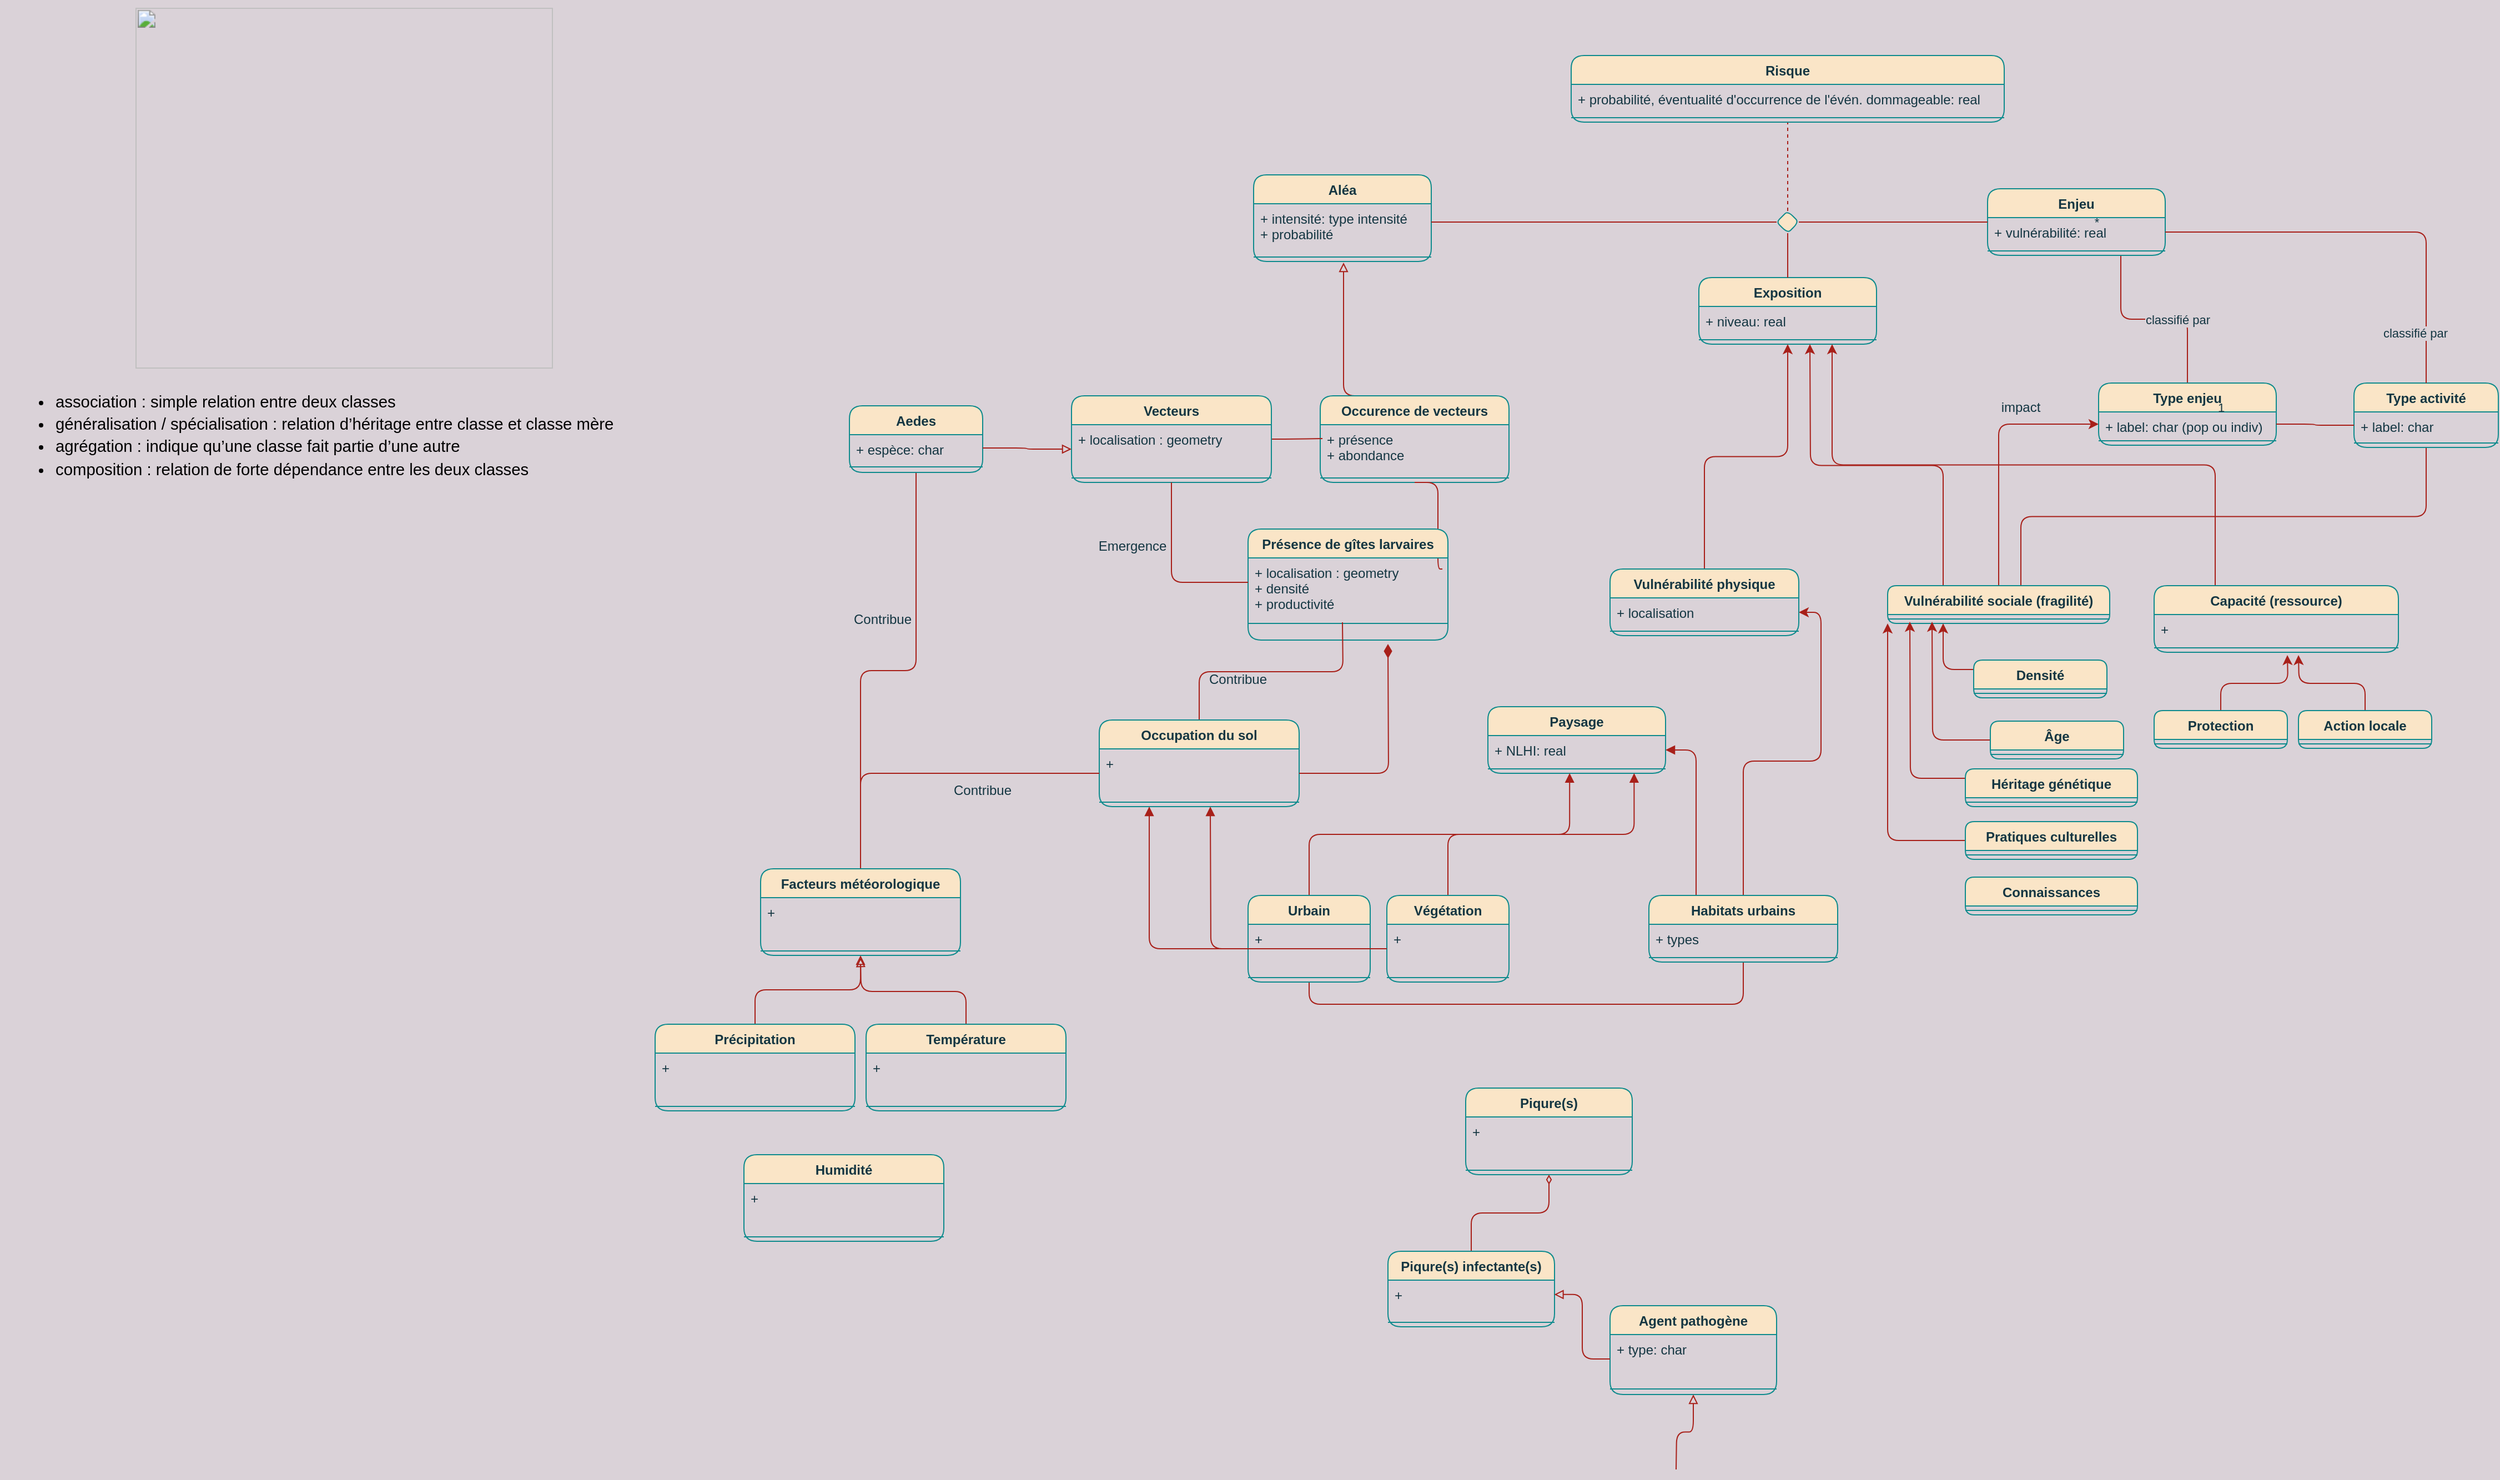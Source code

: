 <mxfile version="18.2.0" type="github">
  <diagram id="38th9O3G4NUoZw0PNw10" name="Page-1">
    <mxGraphModel dx="3942" dy="1299" grid="1" gridSize="10" guides="1" tooltips="1" connect="1" arrows="1" fold="1" page="1" pageScale="1" pageWidth="827" pageHeight="1169" background="#DAD2D8" math="0" shadow="0">
      <root>
        <mxCell id="0" />
        <mxCell id="1" parent="0" />
        <mxCell id="1xr_PtOSvJ-9hvH0YlFi-1" value="Exposition" style="swimlane;fontStyle=1;align=center;verticalAlign=top;childLayout=stackLayout;horizontal=1;startSize=26;horizontalStack=0;resizeParent=1;resizeParentMax=0;resizeLast=0;collapsible=1;marginBottom=0;fillColor=#FAE5C7;strokeColor=#0F8B8D;fontColor=#143642;rounded=1;" parent="1" vertex="1">
          <mxGeometry x="310" y="260" width="160" height="60" as="geometry">
            <mxRectangle x="600" y="310" width="90" height="26" as="alternateBounds" />
          </mxGeometry>
        </mxCell>
        <mxCell id="1xr_PtOSvJ-9hvH0YlFi-2" value="+ niveau: real" style="text;strokeColor=none;fillColor=none;align=left;verticalAlign=top;spacingLeft=4;spacingRight=4;overflow=hidden;rotatable=0;points=[[0,0.5],[1,0.5]];portConstraint=eastwest;fontColor=#143642;rounded=1;" parent="1xr_PtOSvJ-9hvH0YlFi-1" vertex="1">
          <mxGeometry y="26" width="160" height="26" as="geometry" />
        </mxCell>
        <mxCell id="1xr_PtOSvJ-9hvH0YlFi-3" value="" style="line;strokeWidth=1;fillColor=none;align=left;verticalAlign=middle;spacingTop=-1;spacingLeft=3;spacingRight=3;rotatable=0;labelPosition=right;points=[];portConstraint=eastwest;strokeColor=#0F8B8D;fontColor=#143642;labelBackgroundColor=#DAD2D8;rounded=1;" parent="1xr_PtOSvJ-9hvH0YlFi-1" vertex="1">
          <mxGeometry y="52" width="160" height="8" as="geometry" />
        </mxCell>
        <mxCell id="1xr_PtOSvJ-9hvH0YlFi-4" style="edgeStyle=orthogonalEdgeStyle;shape=connector;orthogonalLoop=1;jettySize=auto;html=1;entryX=0.5;entryY=0;entryDx=0;entryDy=0;fontFamily=Helvetica;fontSize=11;fontColor=#143642;endArrow=none;endFill=0;strokeColor=#A8201A;exitX=0.75;exitY=1;exitDx=0;exitDy=0;labelBackgroundColor=#DAD2D8;rounded=1;" parent="1" source="1xr_PtOSvJ-9hvH0YlFi-6" target="1xr_PtOSvJ-9hvH0YlFi-20" edge="1">
          <mxGeometry relative="1" as="geometry" />
        </mxCell>
        <mxCell id="1xr_PtOSvJ-9hvH0YlFi-5" value="classifié par" style="edgeLabel;html=1;align=center;verticalAlign=middle;resizable=0;points=[];fontSize=11;fontFamily=Helvetica;fontColor=#143642;labelBackgroundColor=#DAD2D8;rounded=1;" parent="1xr_PtOSvJ-9hvH0YlFi-4" vertex="1" connectable="0">
          <mxGeometry x="0.234" relative="1" as="geometry">
            <mxPoint as="offset" />
          </mxGeometry>
        </mxCell>
        <mxCell id="1xr_PtOSvJ-9hvH0YlFi-6" value="Enjeu" style="swimlane;fontStyle=1;align=center;verticalAlign=top;childLayout=stackLayout;horizontal=1;startSize=26;horizontalStack=0;resizeParent=1;resizeParentMax=0;resizeLast=0;collapsible=1;marginBottom=0;fillColor=#FAE5C7;strokeColor=#0F8B8D;fontColor=#143642;rounded=1;" parent="1" vertex="1">
          <mxGeometry x="570" y="180" width="160" height="60" as="geometry" />
        </mxCell>
        <mxCell id="1xr_PtOSvJ-9hvH0YlFi-7" value="+ vulnérabilité: real" style="text;strokeColor=none;fillColor=none;align=left;verticalAlign=top;spacingLeft=4;spacingRight=4;overflow=hidden;rotatable=0;points=[[0,0.5],[1,0.5]];portConstraint=eastwest;fontColor=#143642;rounded=1;" parent="1xr_PtOSvJ-9hvH0YlFi-6" vertex="1">
          <mxGeometry y="26" width="160" height="26" as="geometry" />
        </mxCell>
        <mxCell id="1xr_PtOSvJ-9hvH0YlFi-8" value="" style="line;strokeWidth=1;fillColor=none;align=left;verticalAlign=middle;spacingTop=-1;spacingLeft=3;spacingRight=3;rotatable=0;labelPosition=right;points=[];portConstraint=eastwest;strokeColor=#0F8B8D;fontColor=#143642;labelBackgroundColor=#DAD2D8;rounded=1;" parent="1xr_PtOSvJ-9hvH0YlFi-6" vertex="1">
          <mxGeometry y="52" width="160" height="8" as="geometry" />
        </mxCell>
        <mxCell id="1xr_PtOSvJ-9hvH0YlFi-9" value="Aléa" style="swimlane;fontStyle=1;align=center;verticalAlign=top;childLayout=stackLayout;horizontal=1;startSize=26;horizontalStack=0;resizeParent=1;resizeParentMax=0;resizeLast=0;collapsible=1;marginBottom=0;fillColor=#FAE5C7;strokeColor=#0F8B8D;fontColor=#143642;rounded=1;" parent="1" vertex="1">
          <mxGeometry x="-91" y="167.5" width="160" height="78" as="geometry" />
        </mxCell>
        <mxCell id="1xr_PtOSvJ-9hvH0YlFi-10" value="+ intensité: type intensité&#xa;+ probabilité" style="text;strokeColor=none;fillColor=none;align=left;verticalAlign=top;spacingLeft=4;spacingRight=4;overflow=hidden;rotatable=0;points=[[0,0.5],[1,0.5]];portConstraint=eastwest;fontColor=#143642;rounded=1;" parent="1xr_PtOSvJ-9hvH0YlFi-9" vertex="1">
          <mxGeometry y="26" width="160" height="44" as="geometry" />
        </mxCell>
        <mxCell id="1xr_PtOSvJ-9hvH0YlFi-11" value="" style="line;strokeWidth=1;fillColor=none;align=left;verticalAlign=middle;spacingTop=-1;spacingLeft=3;spacingRight=3;rotatable=0;labelPosition=right;points=[];portConstraint=eastwest;strokeColor=#0F8B8D;fontColor=#143642;labelBackgroundColor=#DAD2D8;rounded=1;" parent="1xr_PtOSvJ-9hvH0YlFi-9" vertex="1">
          <mxGeometry y="70" width="160" height="8" as="geometry" />
        </mxCell>
        <mxCell id="1xr_PtOSvJ-9hvH0YlFi-12" style="edgeStyle=orthogonalEdgeStyle;orthogonalLoop=1;jettySize=auto;html=1;exitX=0.5;exitY=0;exitDx=0;exitDy=0;endArrow=none;endFill=0;dashed=1;entryX=0.5;entryY=1;entryDx=0;entryDy=0;strokeColor=#A8201A;fontColor=#143642;labelBackgroundColor=#DAD2D8;rounded=1;" parent="1" source="1xr_PtOSvJ-9hvH0YlFi-14" target="1xr_PtOSvJ-9hvH0YlFi-17" edge="1">
          <mxGeometry relative="1" as="geometry">
            <mxPoint x="390" y="120" as="targetPoint" />
            <Array as="points">
              <mxPoint x="390" y="160" />
              <mxPoint x="390" y="160" />
            </Array>
          </mxGeometry>
        </mxCell>
        <mxCell id="1xr_PtOSvJ-9hvH0YlFi-13" style="edgeStyle=elbowEdgeStyle;orthogonalLoop=1;jettySize=auto;html=1;exitX=1;exitY=0.5;exitDx=0;exitDy=0;endArrow=none;endFill=0;strokeColor=#A8201A;fontColor=#143642;labelBackgroundColor=#DAD2D8;rounded=1;" parent="1" source="1xr_PtOSvJ-9hvH0YlFi-14" target="1xr_PtOSvJ-9hvH0YlFi-7" edge="1">
          <mxGeometry relative="1" as="geometry">
            <mxPoint x="540" y="155" as="targetPoint" />
            <Array as="points">
              <mxPoint x="510" y="210" />
            </Array>
          </mxGeometry>
        </mxCell>
        <mxCell id="1xr_PtOSvJ-9hvH0YlFi-14" value="" style="rhombus;aspect=fixed;fillColor=#FAE5C7;strokeColor=#0F8B8D;fontColor=#143642;rounded=1;" parent="1" vertex="1">
          <mxGeometry x="380" y="200" width="20" height="20" as="geometry" />
        </mxCell>
        <mxCell id="1xr_PtOSvJ-9hvH0YlFi-15" value="" style="endArrow=none;html=1;align=center;verticalAlign=bottom;labelBackgroundColor=none;edgeStyle=elbowEdgeStyle;strokeColor=#A8201A;fontColor=#143642;rounded=1;" parent="1" target="1xr_PtOSvJ-9hvH0YlFi-14" edge="1" source="1xr_PtOSvJ-9hvH0YlFi-10">
          <mxGeometry relative="1" as="geometry">
            <mxPoint x="190" y="210" as="sourcePoint" />
            <Array as="points">
              <mxPoint x="260" y="210" />
              <mxPoint x="280" y="210" />
            </Array>
          </mxGeometry>
        </mxCell>
        <mxCell id="1xr_PtOSvJ-9hvH0YlFi-16" value="" style="endArrow=none;html=1;align=center;verticalAlign=bottom;labelBackgroundColor=none;entryX=0.5;entryY=0;entryDx=0;entryDy=0;edgeStyle=elbowEdgeStyle;elbow=vertical;strokeColor=#A8201A;fontColor=#143642;rounded=1;" parent="1" source="1xr_PtOSvJ-9hvH0YlFi-14" target="1xr_PtOSvJ-9hvH0YlFi-1" edge="1">
          <mxGeometry relative="1" as="geometry">
            <mxPoint x="460" y="210" as="targetPoint" />
          </mxGeometry>
        </mxCell>
        <mxCell id="1xr_PtOSvJ-9hvH0YlFi-17" value="Risque" style="swimlane;fontStyle=1;align=center;verticalAlign=top;childLayout=stackLayout;horizontal=1;startSize=26;horizontalStack=0;resizeParent=1;resizeParentMax=0;resizeLast=0;collapsible=1;marginBottom=0;fillColor=#FAE5C7;strokeColor=#0F8B8D;fontColor=#143642;rounded=1;" parent="1" vertex="1">
          <mxGeometry x="195" y="60" width="390" height="60" as="geometry" />
        </mxCell>
        <mxCell id="1xr_PtOSvJ-9hvH0YlFi-18" value="+ probabilité, éventualité d&#39;occurrence de l&#39;évén. dommageable: real" style="text;strokeColor=none;fillColor=none;align=left;verticalAlign=top;spacingLeft=4;spacingRight=4;overflow=hidden;rotatable=0;points=[[0,0.5],[1,0.5]];portConstraint=eastwest;fontColor=#143642;rounded=1;" parent="1xr_PtOSvJ-9hvH0YlFi-17" vertex="1">
          <mxGeometry y="26" width="390" height="26" as="geometry" />
        </mxCell>
        <mxCell id="1xr_PtOSvJ-9hvH0YlFi-19" value="" style="line;strokeWidth=1;fillColor=none;align=left;verticalAlign=middle;spacingTop=-1;spacingLeft=3;spacingRight=3;rotatable=0;labelPosition=right;points=[];portConstraint=eastwest;strokeColor=#0F8B8D;fontColor=#143642;labelBackgroundColor=#DAD2D8;rounded=1;" parent="1xr_PtOSvJ-9hvH0YlFi-17" vertex="1">
          <mxGeometry y="52" width="390" height="8" as="geometry" />
        </mxCell>
        <mxCell id="1xr_PtOSvJ-9hvH0YlFi-20" value="Type enjeu" style="swimlane;fontStyle=1;align=center;verticalAlign=top;childLayout=stackLayout;horizontal=1;startSize=26;horizontalStack=0;resizeParent=1;resizeParentMax=0;resizeLast=0;collapsible=1;marginBottom=0;fillColor=#FAE5C7;strokeColor=#0F8B8D;fontColor=#143642;rounded=1;" parent="1" vertex="1">
          <mxGeometry x="670" y="355" width="160" height="56" as="geometry" />
        </mxCell>
        <mxCell id="1xr_PtOSvJ-9hvH0YlFi-21" value="+ label: char (pop ou indiv)" style="text;strokeColor=none;fillColor=none;align=left;verticalAlign=top;spacingLeft=4;spacingRight=4;overflow=hidden;rotatable=0;points=[[0,0.5],[1,0.5]];portConstraint=eastwest;fontColor=#143642;rounded=1;" parent="1xr_PtOSvJ-9hvH0YlFi-20" vertex="1">
          <mxGeometry y="26" width="160" height="22" as="geometry" />
        </mxCell>
        <mxCell id="1xr_PtOSvJ-9hvH0YlFi-22" value="" style="line;strokeWidth=1;fillColor=none;align=left;verticalAlign=middle;spacingTop=-1;spacingLeft=3;spacingRight=3;rotatable=0;labelPosition=right;points=[];portConstraint=eastwest;strokeColor=#0F8B8D;fontColor=#143642;labelBackgroundColor=#DAD2D8;rounded=1;" parent="1xr_PtOSvJ-9hvH0YlFi-20" vertex="1">
          <mxGeometry y="48" width="160" height="8" as="geometry" />
        </mxCell>
        <mxCell id="1xr_PtOSvJ-9hvH0YlFi-23" value="1" style="text;html=1;align=center;verticalAlign=middle;resizable=0;points=[];autosize=1;strokeColor=none;fillColor=none;fontSize=11;fontFamily=Helvetica;fontColor=#143642;rounded=1;" parent="1" vertex="1">
          <mxGeometry x="770" y="366.5" width="20" height="20" as="geometry" />
        </mxCell>
        <mxCell id="1xr_PtOSvJ-9hvH0YlFi-24" value="*" style="text;html=1;align=center;verticalAlign=middle;resizable=0;points=[];autosize=1;strokeColor=none;fillColor=none;fontSize=11;fontFamily=Helvetica;fontColor=#143642;rounded=1;" parent="1" vertex="1">
          <mxGeometry x="657.5" y="200" width="20" height="20" as="geometry" />
        </mxCell>
        <mxCell id="1xr_PtOSvJ-9hvH0YlFi-25" style="edgeStyle=orthogonalEdgeStyle;orthogonalLoop=1;jettySize=auto;html=1;exitX=0.5;exitY=0;exitDx=0;exitDy=0;fontColor=#143642;strokeColor=#A8201A;fillColor=#FAE5C7;endArrow=block;endFill=0;labelBackgroundColor=#DAD2D8;rounded=1;" parent="1" source="1xr_PtOSvJ-9hvH0YlFi-26" edge="1">
          <mxGeometry relative="1" as="geometry">
            <mxPoint x="-10" y="246.5" as="targetPoint" />
            <Array as="points">
              <mxPoint x="-10" y="306.5" />
              <mxPoint x="-10" y="306.5" />
            </Array>
          </mxGeometry>
        </mxCell>
        <mxCell id="1xr_PtOSvJ-9hvH0YlFi-26" value="Occurence de vecteurs" style="swimlane;fontStyle=1;align=center;verticalAlign=top;childLayout=stackLayout;horizontal=1;startSize=26;horizontalStack=0;resizeParent=1;resizeParentMax=0;resizeLast=0;collapsible=1;marginBottom=0;fillColor=#FAE5C7;strokeColor=#0F8B8D;fontColor=#143642;rounded=1;" parent="1" vertex="1">
          <mxGeometry x="-31" y="366.5" width="170" height="78" as="geometry" />
        </mxCell>
        <mxCell id="1xr_PtOSvJ-9hvH0YlFi-27" value="+ présence&#xa;+ abondance&#xa;&#xa;" style="text;strokeColor=none;fillColor=none;align=left;verticalAlign=top;spacingLeft=4;spacingRight=4;overflow=hidden;rotatable=0;points=[[0,0.5],[1,0.5]];portConstraint=eastwest;fontColor=#143642;rounded=1;" parent="1xr_PtOSvJ-9hvH0YlFi-26" vertex="1">
          <mxGeometry y="26" width="170" height="44" as="geometry" />
        </mxCell>
        <mxCell id="1xr_PtOSvJ-9hvH0YlFi-28" value="" style="line;strokeWidth=1;fillColor=none;align=left;verticalAlign=middle;spacingTop=-1;spacingLeft=3;spacingRight=3;rotatable=0;labelPosition=right;points=[];portConstraint=eastwest;strokeColor=#0F8B8D;fontColor=#143642;labelBackgroundColor=#DAD2D8;rounded=1;" parent="1xr_PtOSvJ-9hvH0YlFi-26" vertex="1">
          <mxGeometry y="70" width="170" height="8" as="geometry" />
        </mxCell>
        <mxCell id="1xr_PtOSvJ-9hvH0YlFi-29" value="Piqure(s)" style="swimlane;fontStyle=1;align=center;verticalAlign=top;childLayout=stackLayout;horizontal=1;startSize=26;horizontalStack=0;resizeParent=1;resizeParentMax=0;resizeLast=0;collapsible=1;marginBottom=0;fillColor=#FAE5C7;strokeColor=#0F8B8D;fontColor=#143642;rounded=1;" parent="1" vertex="1">
          <mxGeometry x="100" y="990" width="150" height="78" as="geometry" />
        </mxCell>
        <mxCell id="1xr_PtOSvJ-9hvH0YlFi-30" value="+ " style="text;strokeColor=none;fillColor=none;align=left;verticalAlign=top;spacingLeft=4;spacingRight=4;overflow=hidden;rotatable=0;points=[[0,0.5],[1,0.5]];portConstraint=eastwest;fontColor=#143642;rounded=1;" parent="1xr_PtOSvJ-9hvH0YlFi-29" vertex="1">
          <mxGeometry y="26" width="150" height="44" as="geometry" />
        </mxCell>
        <mxCell id="1xr_PtOSvJ-9hvH0YlFi-31" value="" style="line;strokeWidth=1;fillColor=none;align=left;verticalAlign=middle;spacingTop=-1;spacingLeft=3;spacingRight=3;rotatable=0;labelPosition=right;points=[];portConstraint=eastwest;strokeColor=#0F8B8D;fontColor=#143642;labelBackgroundColor=#DAD2D8;rounded=1;" parent="1xr_PtOSvJ-9hvH0YlFi-29" vertex="1">
          <mxGeometry y="70" width="150" height="8" as="geometry" />
        </mxCell>
        <mxCell id="1xr_PtOSvJ-9hvH0YlFi-32" style="edgeStyle=orthogonalEdgeStyle;orthogonalLoop=1;jettySize=auto;html=1;exitX=0.5;exitY=0;exitDx=0;exitDy=0;entryX=0.5;entryY=1;entryDx=0;entryDy=0;fontColor=#143642;endArrow=diamondThin;endFill=0;strokeColor=#A8201A;fillColor=#FAE5C7;labelBackgroundColor=#DAD2D8;rounded=1;" parent="1" source="1xr_PtOSvJ-9hvH0YlFi-33" target="1xr_PtOSvJ-9hvH0YlFi-29" edge="1">
          <mxGeometry relative="1" as="geometry" />
        </mxCell>
        <mxCell id="1xr_PtOSvJ-9hvH0YlFi-33" value="Piqure(s) infectante(s)" style="swimlane;fontStyle=1;align=center;verticalAlign=top;childLayout=stackLayout;horizontal=1;startSize=26;horizontalStack=0;resizeParent=1;resizeParentMax=0;resizeLast=0;collapsible=1;marginBottom=0;fillColor=#FAE5C7;strokeColor=#0F8B8D;fontColor=#143642;rounded=1;" parent="1" vertex="1">
          <mxGeometry x="30" y="1137" width="150" height="68" as="geometry" />
        </mxCell>
        <mxCell id="1xr_PtOSvJ-9hvH0YlFi-34" value="+" style="text;strokeColor=none;fillColor=none;align=left;verticalAlign=top;spacingLeft=4;spacingRight=4;overflow=hidden;rotatable=0;points=[[0,0.5],[1,0.5]];portConstraint=eastwest;fontColor=#143642;rounded=1;" parent="1xr_PtOSvJ-9hvH0YlFi-33" vertex="1">
          <mxGeometry y="26" width="150" height="34" as="geometry" />
        </mxCell>
        <mxCell id="1xr_PtOSvJ-9hvH0YlFi-35" value="" style="line;strokeWidth=1;fillColor=none;align=left;verticalAlign=middle;spacingTop=-1;spacingLeft=3;spacingRight=3;rotatable=0;labelPosition=right;points=[];portConstraint=eastwest;strokeColor=#0F8B8D;fontColor=#143642;labelBackgroundColor=#DAD2D8;rounded=1;" parent="1xr_PtOSvJ-9hvH0YlFi-33" vertex="1">
          <mxGeometry y="60" width="150" height="8" as="geometry" />
        </mxCell>
        <mxCell id="1xr_PtOSvJ-9hvH0YlFi-36" style="edgeStyle=orthogonalEdgeStyle;orthogonalLoop=1;jettySize=auto;html=1;exitX=0.5;exitY=0;exitDx=0;exitDy=0;entryX=0.5;entryY=1;entryDx=0;entryDy=0;fontColor=#143642;endArrow=none;endFill=0;strokeColor=#A8201A;fillColor=#FAE5C7;labelBackgroundColor=#DAD2D8;rounded=1;" parent="1" target="1xr_PtOSvJ-9hvH0YlFi-26" edge="1">
          <mxGeometry relative="1" as="geometry">
            <Array as="points">
              <mxPoint x="75" y="522.5" />
            </Array>
            <mxPoint x="79.0" y="522.5" as="sourcePoint" />
          </mxGeometry>
        </mxCell>
        <mxCell id="1xr_PtOSvJ-9hvH0YlFi-37" value="Présence de gîtes larvaires" style="swimlane;fontStyle=1;align=center;verticalAlign=top;childLayout=stackLayout;horizontal=1;startSize=26;horizontalStack=0;resizeParent=1;resizeParentMax=0;resizeLast=0;collapsible=1;marginBottom=0;fillColor=#FAE5C7;strokeColor=#0F8B8D;fontColor=#143642;rounded=1;" parent="1" vertex="1">
          <mxGeometry x="-96" y="486.5" width="180" height="100" as="geometry" />
        </mxCell>
        <mxCell id="1xr_PtOSvJ-9hvH0YlFi-38" value="+ localisation : geometry&#xa;+ densité&#xa;+ productivité&#xa;" style="text;strokeColor=none;fillColor=none;align=left;verticalAlign=top;spacingLeft=4;spacingRight=4;overflow=hidden;rotatable=0;points=[[0,0.5],[1,0.5]];portConstraint=eastwest;fontColor=#143642;rounded=1;" parent="1xr_PtOSvJ-9hvH0YlFi-37" vertex="1">
          <mxGeometry y="26" width="180" height="44" as="geometry" />
        </mxCell>
        <mxCell id="1xr_PtOSvJ-9hvH0YlFi-39" value="" style="line;strokeWidth=1;fillColor=none;align=left;verticalAlign=middle;spacingTop=-1;spacingLeft=3;spacingRight=3;rotatable=0;labelPosition=right;points=[];portConstraint=eastwest;strokeColor=#0F8B8D;fontColor=#143642;labelBackgroundColor=#DAD2D8;rounded=1;" parent="1xr_PtOSvJ-9hvH0YlFi-37" vertex="1">
          <mxGeometry y="70" width="180" height="30" as="geometry" />
        </mxCell>
        <mxCell id="1xr_PtOSvJ-9hvH0YlFi-40" style="edgeStyle=orthogonalEdgeStyle;orthogonalLoop=1;jettySize=auto;html=1;exitX=0.5;exitY=0;exitDx=0;exitDy=0;entryX=0;entryY=0.5;entryDx=0;entryDy=0;fontColor=#143642;endArrow=none;endFill=0;strokeColor=#A8201A;fillColor=#FAE5C7;labelBackgroundColor=#DAD2D8;rounded=1;" parent="1" source="1xr_PtOSvJ-9hvH0YlFi-41" edge="1">
          <mxGeometry relative="1" as="geometry">
            <mxPoint x="-11" y="570.5" as="targetPoint" />
          </mxGeometry>
        </mxCell>
        <mxCell id="1xr_PtOSvJ-9hvH0YlFi-41" value="Occupation du sol" style="swimlane;fontStyle=1;align=center;verticalAlign=top;childLayout=stackLayout;horizontal=1;startSize=26;horizontalStack=0;resizeParent=1;resizeParentMax=0;resizeLast=0;collapsible=1;marginBottom=0;fillColor=#FAE5C7;strokeColor=#0F8B8D;fontColor=#143642;rounded=1;" parent="1" vertex="1">
          <mxGeometry x="-230" y="658.5" width="180" height="78" as="geometry" />
        </mxCell>
        <mxCell id="1xr_PtOSvJ-9hvH0YlFi-42" value="+" style="text;strokeColor=none;fillColor=none;align=left;verticalAlign=top;spacingLeft=4;spacingRight=4;overflow=hidden;rotatable=0;points=[[0,0.5],[1,0.5]];portConstraint=eastwest;fontColor=#143642;rounded=1;" parent="1xr_PtOSvJ-9hvH0YlFi-41" vertex="1">
          <mxGeometry y="26" width="180" height="44" as="geometry" />
        </mxCell>
        <mxCell id="1xr_PtOSvJ-9hvH0YlFi-43" value="" style="line;strokeWidth=1;fillColor=none;align=left;verticalAlign=middle;spacingTop=-1;spacingLeft=3;spacingRight=3;rotatable=0;labelPosition=right;points=[];portConstraint=eastwest;strokeColor=#0F8B8D;fontColor=#143642;labelBackgroundColor=#DAD2D8;rounded=1;" parent="1xr_PtOSvJ-9hvH0YlFi-41" vertex="1">
          <mxGeometry y="70" width="180" height="8" as="geometry" />
        </mxCell>
        <mxCell id="1xr_PtOSvJ-9hvH0YlFi-44" style="edgeStyle=orthogonalEdgeStyle;orthogonalLoop=1;jettySize=auto;html=1;exitX=0.5;exitY=0;exitDx=0;exitDy=0;entryX=0;entryY=0.5;entryDx=0;entryDy=0;fontColor=#143642;endArrow=none;endFill=0;strokeColor=#A8201A;fillColor=#FAE5C7;labelBackgroundColor=#DAD2D8;rounded=1;" parent="1" source="1xr_PtOSvJ-9hvH0YlFi-46" target="1xr_PtOSvJ-9hvH0YlFi-42" edge="1">
          <mxGeometry relative="1" as="geometry" />
        </mxCell>
        <mxCell id="1xr_PtOSvJ-9hvH0YlFi-45" style="edgeStyle=orthogonalEdgeStyle;orthogonalLoop=1;jettySize=auto;html=1;exitX=0.5;exitY=0;exitDx=0;exitDy=0;entryX=0.5;entryY=1;entryDx=0;entryDy=0;fontColor=#143642;strokeColor=#A8201A;fillColor=#FAE5C7;labelBackgroundColor=#DAD2D8;endArrow=none;endFill=0;rounded=1;" parent="1" source="1xr_PtOSvJ-9hvH0YlFi-46" target="1xr_PtOSvJ-9hvH0YlFi-67" edge="1">
          <mxGeometry relative="1" as="geometry" />
        </mxCell>
        <mxCell id="1xr_PtOSvJ-9hvH0YlFi-46" value="Facteurs météorologique" style="swimlane;fontStyle=1;align=center;verticalAlign=top;childLayout=stackLayout;horizontal=1;startSize=26;horizontalStack=0;resizeParent=1;resizeParentMax=0;resizeLast=0;collapsible=1;marginBottom=0;fillColor=#FAE5C7;strokeColor=#0F8B8D;fontColor=#143642;rounded=1;" parent="1" vertex="1">
          <mxGeometry x="-535" y="792.5" width="180" height="78" as="geometry" />
        </mxCell>
        <mxCell id="1xr_PtOSvJ-9hvH0YlFi-47" value="+" style="text;strokeColor=none;fillColor=none;align=left;verticalAlign=top;spacingLeft=4;spacingRight=4;overflow=hidden;rotatable=0;points=[[0,0.5],[1,0.5]];portConstraint=eastwest;fontColor=#143642;rounded=1;" parent="1xr_PtOSvJ-9hvH0YlFi-46" vertex="1">
          <mxGeometry y="26" width="180" height="44" as="geometry" />
        </mxCell>
        <mxCell id="1xr_PtOSvJ-9hvH0YlFi-48" value="" style="line;strokeWidth=1;fillColor=none;align=left;verticalAlign=middle;spacingTop=-1;spacingLeft=3;spacingRight=3;rotatable=0;labelPosition=right;points=[];portConstraint=eastwest;strokeColor=#0F8B8D;fontColor=#143642;labelBackgroundColor=#DAD2D8;rounded=1;" parent="1xr_PtOSvJ-9hvH0YlFi-46" vertex="1">
          <mxGeometry y="70" width="180" height="8" as="geometry" />
        </mxCell>
        <mxCell id="1xr_PtOSvJ-9hvH0YlFi-49" value="Contribue" style="text;html=1;strokeColor=none;fillColor=none;align=center;verticalAlign=middle;whiteSpace=wrap;fontColor=#143642;rounded=1;" parent="1" vertex="1">
          <mxGeometry x="-365" y="706.5" width="60" height="30" as="geometry" />
        </mxCell>
        <mxCell id="1xr_PtOSvJ-9hvH0YlFi-90" style="edgeStyle=orthogonalEdgeStyle;orthogonalLoop=1;jettySize=auto;html=1;exitX=0.5;exitY=0;exitDx=0;exitDy=0;endArrow=block;endFill=0;labelBackgroundColor=#DAD2D8;strokeColor=#A8201A;fontColor=#143642;rounded=1;" parent="1" source="1xr_PtOSvJ-9hvH0YlFi-52" edge="1">
          <mxGeometry relative="1" as="geometry">
            <mxPoint x="-445" y="872.5" as="targetPoint" />
          </mxGeometry>
        </mxCell>
        <mxCell id="1xr_PtOSvJ-9hvH0YlFi-52" value="Température" style="swimlane;fontStyle=1;align=center;verticalAlign=top;childLayout=stackLayout;horizontal=1;startSize=26;horizontalStack=0;resizeParent=1;resizeParentMax=0;resizeLast=0;collapsible=1;marginBottom=0;fillColor=#FAE5C7;strokeColor=#0F8B8D;fontColor=#143642;rounded=1;" parent="1" vertex="1">
          <mxGeometry x="-440" y="932.5" width="180" height="78" as="geometry" />
        </mxCell>
        <mxCell id="1xr_PtOSvJ-9hvH0YlFi-53" value="+" style="text;strokeColor=none;fillColor=none;align=left;verticalAlign=top;spacingLeft=4;spacingRight=4;overflow=hidden;rotatable=0;points=[[0,0.5],[1,0.5]];portConstraint=eastwest;fontColor=#143642;rounded=1;" parent="1xr_PtOSvJ-9hvH0YlFi-52" vertex="1">
          <mxGeometry y="26" width="180" height="44" as="geometry" />
        </mxCell>
        <mxCell id="1xr_PtOSvJ-9hvH0YlFi-54" value="" style="line;strokeWidth=1;fillColor=none;align=left;verticalAlign=middle;spacingTop=-1;spacingLeft=3;spacingRight=3;rotatable=0;labelPosition=right;points=[];portConstraint=eastwest;strokeColor=#0F8B8D;fontColor=#143642;labelBackgroundColor=#DAD2D8;rounded=1;" parent="1xr_PtOSvJ-9hvH0YlFi-52" vertex="1">
          <mxGeometry y="70" width="180" height="8" as="geometry" />
        </mxCell>
        <mxCell id="1xr_PtOSvJ-9hvH0YlFi-55" value="Agent pathogène" style="swimlane;fontStyle=1;align=center;verticalAlign=top;childLayout=stackLayout;horizontal=1;startSize=26;horizontalStack=0;resizeParent=1;resizeParentMax=0;resizeLast=0;collapsible=1;marginBottom=0;fillColor=#FAE5C7;strokeColor=#0F8B8D;fontColor=#143642;rounded=1;" parent="1" vertex="1">
          <mxGeometry x="230" y="1186" width="150" height="80" as="geometry" />
        </mxCell>
        <mxCell id="1xr_PtOSvJ-9hvH0YlFi-56" value="+ type: char" style="text;strokeColor=none;fillColor=none;align=left;verticalAlign=top;spacingLeft=4;spacingRight=4;overflow=hidden;rotatable=0;points=[[0,0.5],[1,0.5]];portConstraint=eastwest;fontColor=#143642;rounded=1;" parent="1xr_PtOSvJ-9hvH0YlFi-55" vertex="1">
          <mxGeometry y="26" width="150" height="44" as="geometry" />
        </mxCell>
        <mxCell id="1xr_PtOSvJ-9hvH0YlFi-57" value="" style="line;strokeWidth=1;fillColor=none;align=left;verticalAlign=middle;spacingTop=-1;spacingLeft=3;spacingRight=3;rotatable=0;labelPosition=right;points=[];portConstraint=eastwest;strokeColor=#0F8B8D;fontColor=#143642;labelBackgroundColor=#DAD2D8;rounded=1;" parent="1xr_PtOSvJ-9hvH0YlFi-55" vertex="1">
          <mxGeometry y="70" width="150" height="10" as="geometry" />
        </mxCell>
        <mxCell id="1xr_PtOSvJ-9hvH0YlFi-58" style="edgeStyle=orthogonalEdgeStyle;orthogonalLoop=1;jettySize=auto;html=1;exitX=0.5;exitY=0;exitDx=0;exitDy=0;entryX=0.5;entryY=1;entryDx=0;entryDy=0;fontColor=#143642;endArrow=block;endFill=0;strokeColor=#A8201A;fillColor=#FAE5C7;labelBackgroundColor=#DAD2D8;rounded=1;" parent="1" target="1xr_PtOSvJ-9hvH0YlFi-55" edge="1">
          <mxGeometry relative="1" as="geometry">
            <mxPoint x="289.5" y="1333.5" as="sourcePoint" />
          </mxGeometry>
        </mxCell>
        <mxCell id="DhlFuiAG5bkQcABtUEX8-52" style="edgeStyle=orthogonalEdgeStyle;rounded=1;orthogonalLoop=1;jettySize=auto;html=1;exitX=0.5;exitY=1;exitDx=0;exitDy=0;entryX=0.6;entryY=0.074;entryDx=0;entryDy=0;entryPerimeter=0;endArrow=none;endFill=0;labelBackgroundColor=#DAD2D8;strokeColor=#A8201A;fontColor=#143642;" edge="1" parent="1" source="1xr_PtOSvJ-9hvH0YlFi-59" target="DhlFuiAG5bkQcABtUEX8-16">
          <mxGeometry relative="1" as="geometry" />
        </mxCell>
        <mxCell id="1xr_PtOSvJ-9hvH0YlFi-59" value="Type activité" style="swimlane;fontStyle=1;align=center;verticalAlign=top;childLayout=stackLayout;horizontal=1;startSize=26;horizontalStack=0;resizeParent=1;resizeParentMax=0;resizeLast=0;collapsible=1;marginBottom=0;fillColor=#FAE5C7;strokeColor=#0F8B8D;fontColor=#143642;rounded=1;" parent="1" vertex="1">
          <mxGeometry x="900" y="355" width="130" height="58" as="geometry" />
        </mxCell>
        <mxCell id="1xr_PtOSvJ-9hvH0YlFi-60" value="+ label: char" style="text;strokeColor=none;fillColor=none;align=left;verticalAlign=top;spacingLeft=4;spacingRight=4;overflow=hidden;rotatable=0;points=[[0,0.5],[1,0.5]];portConstraint=eastwest;fontColor=#143642;rounded=1;" parent="1xr_PtOSvJ-9hvH0YlFi-59" vertex="1">
          <mxGeometry y="26" width="130" height="24" as="geometry" />
        </mxCell>
        <mxCell id="1xr_PtOSvJ-9hvH0YlFi-61" value="" style="line;strokeWidth=1;fillColor=none;align=left;verticalAlign=middle;spacingTop=-1;spacingLeft=3;spacingRight=3;rotatable=0;labelPosition=right;points=[];portConstraint=eastwest;strokeColor=#0F8B8D;fontColor=#143642;labelBackgroundColor=#DAD2D8;rounded=1;" parent="1xr_PtOSvJ-9hvH0YlFi-59" vertex="1">
          <mxGeometry y="50" width="130" height="8" as="geometry" />
        </mxCell>
        <mxCell id="1xr_PtOSvJ-9hvH0YlFi-62" style="edgeStyle=orthogonalEdgeStyle;orthogonalLoop=1;jettySize=auto;html=1;exitX=0;exitY=0.5;exitDx=0;exitDy=0;entryX=0.998;entryY=0.379;entryDx=0;entryDy=0;entryPerimeter=0;fontColor=#143642;endArrow=block;endFill=0;strokeColor=#A8201A;fillColor=#FAE5C7;labelBackgroundColor=#DAD2D8;rounded=1;" parent="1" source="1xr_PtOSvJ-9hvH0YlFi-56" target="1xr_PtOSvJ-9hvH0YlFi-34" edge="1">
          <mxGeometry relative="1" as="geometry" />
        </mxCell>
        <mxCell id="1xr_PtOSvJ-9hvH0YlFi-63" style="edgeStyle=orthogonalEdgeStyle;orthogonalLoop=1;jettySize=auto;html=1;entryX=0.012;entryY=0.285;entryDx=0;entryDy=0;entryPerimeter=0;fontColor=#143642;endArrow=none;endFill=0;strokeColor=#A8201A;fillColor=#FAE5C7;labelBackgroundColor=#DAD2D8;rounded=1;" parent="1" source="1xr_PtOSvJ-9hvH0YlFi-64" target="1xr_PtOSvJ-9hvH0YlFi-27" edge="1">
          <mxGeometry relative="1" as="geometry" />
        </mxCell>
        <mxCell id="1xr_PtOSvJ-9hvH0YlFi-64" value="Vecteurs" style="swimlane;fontStyle=1;align=center;verticalAlign=top;childLayout=stackLayout;horizontal=1;startSize=26;horizontalStack=0;resizeParent=1;resizeParentMax=0;resizeLast=0;collapsible=1;marginBottom=0;fillColor=#FAE5C7;strokeColor=#0F8B8D;fontColor=#143642;rounded=1;" parent="1" vertex="1">
          <mxGeometry x="-255" y="366.5" width="180" height="78" as="geometry" />
        </mxCell>
        <mxCell id="1xr_PtOSvJ-9hvH0YlFi-65" value="+ localisation : geometry&#xa;" style="text;strokeColor=none;fillColor=none;align=left;verticalAlign=top;spacingLeft=4;spacingRight=4;overflow=hidden;rotatable=0;points=[[0,0.5],[1,0.5]];portConstraint=eastwest;fontColor=#143642;rounded=1;" parent="1xr_PtOSvJ-9hvH0YlFi-64" vertex="1">
          <mxGeometry y="26" width="180" height="44" as="geometry" />
        </mxCell>
        <mxCell id="1xr_PtOSvJ-9hvH0YlFi-66" value="" style="line;strokeWidth=1;fillColor=none;align=left;verticalAlign=middle;spacingTop=-1;spacingLeft=3;spacingRight=3;rotatable=0;labelPosition=right;points=[];portConstraint=eastwest;strokeColor=#0F8B8D;fontColor=#143642;labelBackgroundColor=#DAD2D8;rounded=1;" parent="1xr_PtOSvJ-9hvH0YlFi-64" vertex="1">
          <mxGeometry y="70" width="180" height="8" as="geometry" />
        </mxCell>
        <mxCell id="1xr_PtOSvJ-9hvH0YlFi-67" value="Aedes" style="swimlane;fontStyle=1;align=center;verticalAlign=top;childLayout=stackLayout;horizontal=1;startSize=26;horizontalStack=0;resizeParent=1;resizeParentMax=0;resizeLast=0;collapsible=1;marginBottom=0;fillColor=#FAE5C7;strokeColor=#0F8B8D;fontColor=#143642;rounded=1;" parent="1" vertex="1">
          <mxGeometry x="-455" y="375.5" width="120" height="60" as="geometry" />
        </mxCell>
        <mxCell id="1xr_PtOSvJ-9hvH0YlFi-68" value="+ espèce: char" style="text;strokeColor=none;fillColor=none;align=left;verticalAlign=top;spacingLeft=4;spacingRight=4;overflow=hidden;rotatable=0;points=[[0,0.5],[1,0.5]];portConstraint=eastwest;fontColor=#143642;rounded=1;" parent="1xr_PtOSvJ-9hvH0YlFi-67" vertex="1">
          <mxGeometry y="26" width="120" height="24" as="geometry" />
        </mxCell>
        <mxCell id="1xr_PtOSvJ-9hvH0YlFi-69" value="" style="line;strokeWidth=1;fillColor=none;align=left;verticalAlign=middle;spacingTop=-1;spacingLeft=3;spacingRight=3;rotatable=0;labelPosition=right;points=[];portConstraint=eastwest;labelBackgroundColor=#DAD2D8;strokeColor=#0F8B8D;fontColor=#143642;rounded=1;" parent="1xr_PtOSvJ-9hvH0YlFi-67" vertex="1">
          <mxGeometry y="50" width="120" height="10" as="geometry" />
        </mxCell>
        <mxCell id="1xr_PtOSvJ-9hvH0YlFi-70" style="edgeStyle=orthogonalEdgeStyle;orthogonalLoop=1;jettySize=auto;html=1;exitX=1;exitY=0.5;exitDx=0;exitDy=0;entryX=0;entryY=0.5;entryDx=0;entryDy=0;fontColor=#143642;strokeColor=#A8201A;fillColor=#FAE5C7;labelBackgroundColor=#DAD2D8;endArrow=block;endFill=0;rounded=1;" parent="1" source="1xr_PtOSvJ-9hvH0YlFi-68" target="1xr_PtOSvJ-9hvH0YlFi-65" edge="1">
          <mxGeometry relative="1" as="geometry" />
        </mxCell>
        <mxCell id="1xr_PtOSvJ-9hvH0YlFi-71" style="edgeStyle=orthogonalEdgeStyle;orthogonalLoop=1;jettySize=auto;html=1;exitX=1;exitY=0.5;exitDx=0;exitDy=0;entryX=0;entryY=0.5;entryDx=0;entryDy=0;fontColor=#143642;strokeColor=#A8201A;fillColor=#FAE5C7;endArrow=none;endFill=0;labelBackgroundColor=#DAD2D8;rounded=1;" parent="1" source="1xr_PtOSvJ-9hvH0YlFi-21" target="1xr_PtOSvJ-9hvH0YlFi-60" edge="1">
          <mxGeometry relative="1" as="geometry" />
        </mxCell>
        <mxCell id="1xr_PtOSvJ-9hvH0YlFi-72" style="edgeStyle=orthogonalEdgeStyle;orthogonalLoop=1;jettySize=auto;html=1;exitX=1;exitY=0.5;exitDx=0;exitDy=0;entryX=0.5;entryY=0;entryDx=0;entryDy=0;fontColor=#143642;endArrow=none;endFill=0;strokeColor=#A8201A;fillColor=#FAE5C7;labelBackgroundColor=#DAD2D8;rounded=1;" parent="1" source="1xr_PtOSvJ-9hvH0YlFi-7" target="1xr_PtOSvJ-9hvH0YlFi-59" edge="1">
          <mxGeometry relative="1" as="geometry" />
        </mxCell>
        <mxCell id="1xr_PtOSvJ-9hvH0YlFi-73" value="classifié par" style="edgeLabel;html=1;align=center;verticalAlign=middle;resizable=0;points=[];fontSize=11;fontFamily=Helvetica;fontColor=#143642;labelBackgroundColor=#DAD2D8;rounded=1;" parent="1" vertex="1" connectable="0">
          <mxGeometry x="955" y="310" as="geometry" />
        </mxCell>
        <mxCell id="1xr_PtOSvJ-9hvH0YlFi-75" value="Contribue" style="text;html=1;strokeColor=none;fillColor=none;align=center;verticalAlign=middle;whiteSpace=wrap;fontColor=#143642;rounded=1;" parent="1" vertex="1">
          <mxGeometry x="-135" y="606.5" width="60" height="30" as="geometry" />
        </mxCell>
        <mxCell id="1xr_PtOSvJ-9hvH0YlFi-89" style="edgeStyle=orthogonalEdgeStyle;orthogonalLoop=1;jettySize=auto;html=1;exitX=0.5;exitY=0;exitDx=0;exitDy=0;entryX=0.5;entryY=1;entryDx=0;entryDy=0;endArrow=block;endFill=0;labelBackgroundColor=#DAD2D8;strokeColor=#A8201A;fontColor=#143642;rounded=1;" parent="1" source="1xr_PtOSvJ-9hvH0YlFi-86" target="1xr_PtOSvJ-9hvH0YlFi-46" edge="1">
          <mxGeometry relative="1" as="geometry" />
        </mxCell>
        <mxCell id="1xr_PtOSvJ-9hvH0YlFi-86" value="Précipitation" style="swimlane;fontStyle=1;align=center;verticalAlign=top;childLayout=stackLayout;horizontal=1;startSize=26;horizontalStack=0;resizeParent=1;resizeParentMax=0;resizeLast=0;collapsible=1;marginBottom=0;fillColor=#FAE5C7;strokeColor=#0F8B8D;fontColor=#143642;rounded=1;" parent="1" vertex="1">
          <mxGeometry x="-630" y="932.5" width="180" height="78" as="geometry" />
        </mxCell>
        <mxCell id="1xr_PtOSvJ-9hvH0YlFi-87" value="+" style="text;strokeColor=none;fillColor=none;align=left;verticalAlign=top;spacingLeft=4;spacingRight=4;overflow=hidden;rotatable=0;points=[[0,0.5],[1,0.5]];portConstraint=eastwest;fontColor=#143642;rounded=1;" parent="1xr_PtOSvJ-9hvH0YlFi-86" vertex="1">
          <mxGeometry y="26" width="180" height="44" as="geometry" />
        </mxCell>
        <mxCell id="1xr_PtOSvJ-9hvH0YlFi-88" value="" style="line;strokeWidth=1;fillColor=none;align=left;verticalAlign=middle;spacingTop=-1;spacingLeft=3;spacingRight=3;rotatable=0;labelPosition=right;points=[];portConstraint=eastwest;strokeColor=#0F8B8D;fontColor=#143642;labelBackgroundColor=#DAD2D8;rounded=1;" parent="1xr_PtOSvJ-9hvH0YlFi-86" vertex="1">
          <mxGeometry y="70" width="180" height="8" as="geometry" />
        </mxCell>
        <mxCell id="1xr_PtOSvJ-9hvH0YlFi-94" value="Contribue" style="text;html=1;strokeColor=none;fillColor=none;align=center;verticalAlign=middle;whiteSpace=wrap;fontColor=#143642;rounded=1;" parent="1" vertex="1">
          <mxGeometry x="-455" y="552.5" width="60" height="30" as="geometry" />
        </mxCell>
        <mxCell id="1xr_PtOSvJ-9hvH0YlFi-95" value="&lt;meta charset=&quot;utf-8&quot;&gt;&lt;b id=&quot;docs-internal-guid-592dbb18-7fff-6d56-64dd-c0c1eefed6d1&quot; style=&quot;font-weight:normal;&quot;&gt;&lt;span style=&quot;font-size: 11pt; font-family: Arial; color: rgb(0, 0, 0); background-color: transparent; font-weight: 400; font-style: normal; font-variant: normal; text-decoration: none; vertical-align: baseline;&quot;&gt;&lt;span style=&quot;border:none;display:inline-block;overflow:hidden;width:376px;height:325px;&quot;&gt;&lt;img style=&quot;margin-left:0px;margin-top:0px;&quot; height=&quot;325&quot; width=&quot;376&quot; src=&quot;https://lh4.googleusercontent.com/SU0iK2I8A2iYFP3A5npW96dZfpxfeKQOl85g3Rc-IxvpbYGAxzjOHH5F24a13eKniHk_INchhS3tMpqspKULcdZCfJ7-9MEMHLkhW4J6MXnxqzAzRb1wgDeL61nnBamLVY7BcKond8MWsvyI&quot;&gt;&lt;/span&gt;&lt;/span&gt;&lt;/b&gt;" style="text;whiteSpace=wrap;html=1;fontColor=#143642;rounded=1;" parent="1" vertex="1">
          <mxGeometry x="-1100" y="10" width="360" height="280" as="geometry" />
        </mxCell>
        <mxCell id="1xr_PtOSvJ-9hvH0YlFi-96" value="&lt;meta charset=&quot;utf-8&quot;&gt;&lt;b id=&quot;docs-internal-guid-c8357074-7fff-ac92-8517-6b639ef1f2e4&quot; style=&quot;font-weight:normal;&quot;&gt;&lt;ul style=&quot;margin-top:0;margin-bottom:0;padding-inline-start:48px;&quot;&gt;&lt;li aria-level=&quot;1&quot; style=&quot;list-style-type: disc; font-size: 11pt; font-family: Arial; color: rgb(0, 0, 0); background-color: transparent; font-weight: 400; font-style: normal; font-variant: normal; text-decoration: none; vertical-align: baseline;&quot; dir=&quot;ltr&quot;&gt;&lt;p role=&quot;presentation&quot; style=&quot;line-height:1.38;text-align: justify;margin-top:0pt;margin-bottom:0pt;&quot; dir=&quot;ltr&quot;&gt;&lt;span style=&quot;font-size: 11pt; font-family: Arial; color: rgb(0, 0, 0); background-color: transparent; font-weight: 400; font-style: normal; font-variant: normal; text-decoration: none; vertical-align: baseline;&quot;&gt;association : simple relation entre deux classes&lt;/span&gt;&lt;/p&gt;&lt;/li&gt;&lt;li aria-level=&quot;1&quot; style=&quot;list-style-type: disc; font-size: 11pt; font-family: Arial; color: rgb(0, 0, 0); background-color: transparent; font-weight: 400; font-style: normal; font-variant: normal; text-decoration: none; vertical-align: baseline;&quot; dir=&quot;ltr&quot;&gt;&lt;p role=&quot;presentation&quot; style=&quot;line-height:1.38;text-align: justify;margin-top:0pt;margin-bottom:0pt;&quot; dir=&quot;ltr&quot;&gt;&lt;span style=&quot;font-size: 11pt; font-family: Arial; color: rgb(0, 0, 0); background-color: transparent; font-weight: 400; font-style: normal; font-variant: normal; text-decoration: none; vertical-align: baseline;&quot;&gt;généralisation / spécialisation : relation d’héritage entre classe et classe mère&amp;nbsp;&lt;/span&gt;&lt;/p&gt;&lt;/li&gt;&lt;li aria-level=&quot;1&quot; style=&quot;list-style-type: disc; font-size: 11pt; font-family: Arial; color: rgb(0, 0, 0); background-color: transparent; font-weight: 400; font-style: normal; font-variant: normal; text-decoration: none; vertical-align: baseline;&quot; dir=&quot;ltr&quot;&gt;&lt;p role=&quot;presentation&quot; style=&quot;line-height:1.38;text-align: justify;margin-top:0pt;margin-bottom:0pt;&quot; dir=&quot;ltr&quot;&gt;&lt;span style=&quot;font-size: 11pt; font-family: Arial; color: rgb(0, 0, 0); background-color: transparent; font-weight: 400; font-style: normal; font-variant: normal; text-decoration: none; vertical-align: baseline;&quot;&gt;agrégation : indique qu’une classe fait partie d’une autre&lt;/span&gt;&lt;/p&gt;&lt;/li&gt;&lt;li aria-level=&quot;1&quot; style=&quot;list-style-type: disc; font-size: 11pt; font-family: Arial; color: rgb(0, 0, 0); background-color: transparent; font-weight: 400; font-style: normal; font-variant: normal; text-decoration: none; vertical-align: baseline;&quot; dir=&quot;ltr&quot;&gt;&lt;p role=&quot;presentation&quot; style=&quot;line-height:1.38;text-align: justify;margin-top:0pt;margin-bottom:0pt;&quot; dir=&quot;ltr&quot;&gt;&lt;span style=&quot;font-size: 11pt; font-family: Arial; color: rgb(0, 0, 0); background-color: transparent; font-weight: 400; font-style: normal; font-variant: normal; text-decoration: none; vertical-align: baseline;&quot;&gt;composition : relation de forte dépendance entre les deux classes&lt;/span&gt;&lt;/p&gt;&lt;/li&gt;&lt;/ul&gt;&lt;/b&gt;" style="text;whiteSpace=wrap;html=1;fontColor=#143642;rounded=1;" parent="1" vertex="1">
          <mxGeometry x="-1220" y="355" width="630" height="120" as="geometry" />
        </mxCell>
        <mxCell id="1xr_PtOSvJ-9hvH0YlFi-97" value="Paysage" style="swimlane;fontStyle=1;align=center;verticalAlign=top;childLayout=stackLayout;horizontal=1;startSize=26;horizontalStack=0;resizeParent=1;resizeParentMax=0;resizeLast=0;collapsible=1;marginBottom=0;fillColor=#FAE5C7;strokeColor=#0F8B8D;fontColor=#143642;rounded=1;" parent="1" vertex="1">
          <mxGeometry x="120" y="646.5" width="160" height="60" as="geometry">
            <mxRectangle x="320" y="370" width="90" height="26" as="alternateBounds" />
          </mxGeometry>
        </mxCell>
        <mxCell id="1xr_PtOSvJ-9hvH0YlFi-98" value="+ NLHI: real" style="text;strokeColor=none;fillColor=none;align=left;verticalAlign=top;spacingLeft=4;spacingRight=4;overflow=hidden;rotatable=0;points=[[0,0.5],[1,0.5]];portConstraint=eastwest;fontColor=#143642;rounded=1;" parent="1xr_PtOSvJ-9hvH0YlFi-97" vertex="1">
          <mxGeometry y="26" width="160" height="26" as="geometry" />
        </mxCell>
        <mxCell id="1xr_PtOSvJ-9hvH0YlFi-99" value="" style="line;strokeWidth=1;fillColor=none;align=left;verticalAlign=middle;spacingTop=-1;spacingLeft=3;spacingRight=3;rotatable=0;labelPosition=right;points=[];portConstraint=eastwest;labelBackgroundColor=#DAD2D8;strokeColor=#0F8B8D;fontColor=#143642;rounded=1;" parent="1xr_PtOSvJ-9hvH0YlFi-97" vertex="1">
          <mxGeometry y="52" width="160" height="8" as="geometry" />
        </mxCell>
        <mxCell id="VdBO6GxPm-ScAGExyGhg-1" style="edgeStyle=orthogonalEdgeStyle;rounded=1;orthogonalLoop=1;jettySize=auto;html=1;exitX=1;exitY=0.5;exitDx=0;exitDy=0;endArrow=diamondThin;endFill=1;strokeWidth=1;endSize=10;labelBackgroundColor=#DAD2D8;strokeColor=#A8201A;fontColor=#143642;" parent="1" source="1xr_PtOSvJ-9hvH0YlFi-42" edge="1">
          <mxGeometry relative="1" as="geometry">
            <mxPoint x="30" y="590" as="targetPoint" />
          </mxGeometry>
        </mxCell>
        <mxCell id="HdsmWQXRmC21XqrdZN64-1" style="edgeStyle=orthogonalEdgeStyle;rounded=1;orthogonalLoop=1;jettySize=auto;html=1;exitX=0;exitY=0.5;exitDx=0;exitDy=0;entryX=0.5;entryY=1;entryDx=0;entryDy=0;endArrow=none;endFill=0;labelBackgroundColor=#DAD2D8;strokeColor=#A8201A;fontColor=#143642;" parent="1" source="1xr_PtOSvJ-9hvH0YlFi-38" target="1xr_PtOSvJ-9hvH0YlFi-64" edge="1">
          <mxGeometry relative="1" as="geometry" />
        </mxCell>
        <mxCell id="HdsmWQXRmC21XqrdZN64-2" value="Emergence" style="text;html=1;strokeColor=none;fillColor=none;align=center;verticalAlign=middle;whiteSpace=wrap;fontColor=#143642;rounded=1;" parent="1" vertex="1">
          <mxGeometry x="-230" y="486.5" width="60" height="30" as="geometry" />
        </mxCell>
        <mxCell id="HdsmWQXRmC21XqrdZN64-9" style="edgeStyle=orthogonalEdgeStyle;rounded=1;orthogonalLoop=1;jettySize=auto;html=1;exitX=0.5;exitY=0;exitDx=0;exitDy=0;entryX=0.46;entryY=0.978;entryDx=0;entryDy=0;entryPerimeter=0;endArrow=block;endFill=1;labelBackgroundColor=#DAD2D8;strokeColor=#A8201A;fontColor=#143642;" parent="1" source="HdsmWQXRmC21XqrdZN64-3" target="1xr_PtOSvJ-9hvH0YlFi-99" edge="1">
          <mxGeometry relative="1" as="geometry" />
        </mxCell>
        <mxCell id="DhlFuiAG5bkQcABtUEX8-54" style="edgeStyle=orthogonalEdgeStyle;rounded=1;orthogonalLoop=1;jettySize=auto;html=1;exitX=0.5;exitY=1;exitDx=0;exitDy=0;entryX=0.5;entryY=1;entryDx=0;entryDy=0;fontColor=#143642;strokeColor=#A8201A;fillColor=#FAE5C7;endArrow=none;endFill=0;labelBackgroundColor=#DAD2D8;" edge="1" parent="1" source="HdsmWQXRmC21XqrdZN64-3" target="HdsmWQXRmC21XqrdZN64-14">
          <mxGeometry relative="1" as="geometry" />
        </mxCell>
        <mxCell id="HdsmWQXRmC21XqrdZN64-3" value="Urbain" style="swimlane;fontStyle=1;align=center;verticalAlign=top;childLayout=stackLayout;horizontal=1;startSize=26;horizontalStack=0;resizeParent=1;resizeParentMax=0;resizeLast=0;collapsible=1;marginBottom=0;fillColor=#FAE5C7;strokeColor=#0F8B8D;fontColor=#143642;rounded=1;" parent="1" vertex="1">
          <mxGeometry x="-96" y="816.5" width="110" height="78" as="geometry" />
        </mxCell>
        <mxCell id="HdsmWQXRmC21XqrdZN64-4" value="+" style="text;strokeColor=none;fillColor=none;align=left;verticalAlign=top;spacingLeft=4;spacingRight=4;overflow=hidden;rotatable=0;points=[[0,0.5],[1,0.5]];portConstraint=eastwest;fontColor=#143642;rounded=1;" parent="HdsmWQXRmC21XqrdZN64-3" vertex="1">
          <mxGeometry y="26" width="110" height="44" as="geometry" />
        </mxCell>
        <mxCell id="HdsmWQXRmC21XqrdZN64-5" value="" style="line;strokeWidth=1;fillColor=none;align=left;verticalAlign=middle;spacingTop=-1;spacingLeft=3;spacingRight=3;rotatable=0;labelPosition=right;points=[];portConstraint=eastwest;strokeColor=#0F8B8D;fontColor=#143642;labelBackgroundColor=#DAD2D8;rounded=1;" parent="HdsmWQXRmC21XqrdZN64-3" vertex="1">
          <mxGeometry y="70" width="110" height="8" as="geometry" />
        </mxCell>
        <mxCell id="HdsmWQXRmC21XqrdZN64-10" style="edgeStyle=orthogonalEdgeStyle;rounded=1;orthogonalLoop=1;jettySize=auto;html=1;exitX=0.5;exitY=0;exitDx=0;exitDy=0;entryX=0.823;entryY=0.978;entryDx=0;entryDy=0;entryPerimeter=0;endArrow=block;endFill=1;labelBackgroundColor=#DAD2D8;strokeColor=#A8201A;fontColor=#143642;" parent="1" source="HdsmWQXRmC21XqrdZN64-6" target="1xr_PtOSvJ-9hvH0YlFi-99" edge="1">
          <mxGeometry relative="1" as="geometry" />
        </mxCell>
        <mxCell id="HdsmWQXRmC21XqrdZN64-6" value="Végétation" style="swimlane;fontStyle=1;align=center;verticalAlign=top;childLayout=stackLayout;horizontal=1;startSize=26;horizontalStack=0;resizeParent=1;resizeParentMax=0;resizeLast=0;collapsible=1;marginBottom=0;fillColor=#FAE5C7;strokeColor=#0F8B8D;fontColor=#143642;rounded=1;" parent="1" vertex="1">
          <mxGeometry x="29" y="816.5" width="110" height="78" as="geometry" />
        </mxCell>
        <mxCell id="HdsmWQXRmC21XqrdZN64-7" value="+" style="text;strokeColor=none;fillColor=none;align=left;verticalAlign=top;spacingLeft=4;spacingRight=4;overflow=hidden;rotatable=0;points=[[0,0.5],[1,0.5]];portConstraint=eastwest;fontColor=#143642;rounded=1;" parent="HdsmWQXRmC21XqrdZN64-6" vertex="1">
          <mxGeometry y="26" width="110" height="44" as="geometry" />
        </mxCell>
        <mxCell id="HdsmWQXRmC21XqrdZN64-8" value="" style="line;strokeWidth=1;fillColor=none;align=left;verticalAlign=middle;spacingTop=-1;spacingLeft=3;spacingRight=3;rotatable=0;labelPosition=right;points=[];portConstraint=eastwest;strokeColor=#0F8B8D;fontColor=#143642;labelBackgroundColor=#DAD2D8;rounded=1;" parent="HdsmWQXRmC21XqrdZN64-6" vertex="1">
          <mxGeometry y="70" width="110" height="8" as="geometry" />
        </mxCell>
        <mxCell id="HdsmWQXRmC21XqrdZN64-11" style="edgeStyle=orthogonalEdgeStyle;rounded=1;orthogonalLoop=1;jettySize=auto;html=1;exitX=0;exitY=0.5;exitDx=0;exitDy=0;entryX=0.25;entryY=1;entryDx=0;entryDy=0;endArrow=block;endFill=1;labelBackgroundColor=#DAD2D8;strokeColor=#A8201A;fontColor=#143642;" parent="1" source="HdsmWQXRmC21XqrdZN64-4" target="1xr_PtOSvJ-9hvH0YlFi-41" edge="1">
          <mxGeometry relative="1" as="geometry" />
        </mxCell>
        <mxCell id="HdsmWQXRmC21XqrdZN64-12" style="edgeStyle=orthogonalEdgeStyle;rounded=1;orthogonalLoop=1;jettySize=auto;html=1;exitX=0;exitY=0.5;exitDx=0;exitDy=0;endArrow=block;endFill=1;labelBackgroundColor=#DAD2D8;strokeColor=#A8201A;fontColor=#143642;" parent="1" source="HdsmWQXRmC21XqrdZN64-7" edge="1">
          <mxGeometry relative="1" as="geometry">
            <mxPoint x="-130" y="736.5" as="targetPoint" />
          </mxGeometry>
        </mxCell>
        <mxCell id="HdsmWQXRmC21XqrdZN64-17" style="edgeStyle=orthogonalEdgeStyle;rounded=1;orthogonalLoop=1;jettySize=auto;html=1;exitX=0.25;exitY=0;exitDx=0;exitDy=0;entryX=1;entryY=0.5;entryDx=0;entryDy=0;endArrow=block;endFill=1;endSize=6;strokeWidth=1;labelBackgroundColor=#DAD2D8;strokeColor=#A8201A;fontColor=#143642;" parent="1" source="HdsmWQXRmC21XqrdZN64-14" target="1xr_PtOSvJ-9hvH0YlFi-98" edge="1">
          <mxGeometry relative="1" as="geometry" />
        </mxCell>
        <mxCell id="DhlFuiAG5bkQcABtUEX8-7" style="edgeStyle=orthogonalEdgeStyle;rounded=1;orthogonalLoop=1;jettySize=auto;html=1;exitX=0.5;exitY=0;exitDx=0;exitDy=0;labelBackgroundColor=#DAD2D8;strokeColor=#A8201A;fontColor=#143642;" edge="1" parent="1" source="HdsmWQXRmC21XqrdZN64-14" target="DhlFuiAG5bkQcABtUEX8-5">
          <mxGeometry relative="1" as="geometry" />
        </mxCell>
        <mxCell id="HdsmWQXRmC21XqrdZN64-14" value="Habitats urbains" style="swimlane;fontStyle=1;align=center;verticalAlign=top;childLayout=stackLayout;horizontal=1;startSize=26;horizontalStack=0;resizeParent=1;resizeParentMax=0;resizeLast=0;collapsible=1;marginBottom=0;fillColor=#FAE5C7;strokeColor=#0F8B8D;fontColor=#143642;rounded=1;" parent="1" vertex="1">
          <mxGeometry x="265" y="816.5" width="170" height="60" as="geometry">
            <mxRectangle x="320" y="370" width="90" height="26" as="alternateBounds" />
          </mxGeometry>
        </mxCell>
        <mxCell id="HdsmWQXRmC21XqrdZN64-15" value="+ types" style="text;strokeColor=none;fillColor=none;align=left;verticalAlign=top;spacingLeft=4;spacingRight=4;overflow=hidden;rotatable=0;points=[[0,0.5],[1,0.5]];portConstraint=eastwest;fontColor=#143642;rounded=1;" parent="HdsmWQXRmC21XqrdZN64-14" vertex="1">
          <mxGeometry y="26" width="170" height="26" as="geometry" />
        </mxCell>
        <mxCell id="HdsmWQXRmC21XqrdZN64-16" value="" style="line;strokeWidth=1;fillColor=none;align=left;verticalAlign=middle;spacingTop=-1;spacingLeft=3;spacingRight=3;rotatable=0;labelPosition=right;points=[];portConstraint=eastwest;labelBackgroundColor=#DAD2D8;strokeColor=#0F8B8D;fontColor=#143642;rounded=1;" parent="HdsmWQXRmC21XqrdZN64-14" vertex="1">
          <mxGeometry y="52" width="170" height="8" as="geometry" />
        </mxCell>
        <mxCell id="HdsmWQXRmC21XqrdZN64-18" value="Humidité" style="swimlane;fontStyle=1;align=center;verticalAlign=top;childLayout=stackLayout;horizontal=1;startSize=26;horizontalStack=0;resizeParent=1;resizeParentMax=0;resizeLast=0;collapsible=1;marginBottom=0;fillColor=#FAE5C7;strokeColor=#0F8B8D;fontColor=#143642;rounded=1;" parent="1" vertex="1">
          <mxGeometry x="-550" y="1050" width="180" height="78" as="geometry" />
        </mxCell>
        <mxCell id="HdsmWQXRmC21XqrdZN64-19" value="+" style="text;strokeColor=none;fillColor=none;align=left;verticalAlign=top;spacingLeft=4;spacingRight=4;overflow=hidden;rotatable=0;points=[[0,0.5],[1,0.5]];portConstraint=eastwest;fontColor=#143642;rounded=1;" parent="HdsmWQXRmC21XqrdZN64-18" vertex="1">
          <mxGeometry y="26" width="180" height="44" as="geometry" />
        </mxCell>
        <mxCell id="HdsmWQXRmC21XqrdZN64-20" value="" style="line;strokeWidth=1;fillColor=none;align=left;verticalAlign=middle;spacingTop=-1;spacingLeft=3;spacingRight=3;rotatable=0;labelPosition=right;points=[];portConstraint=eastwest;strokeColor=#0F8B8D;fontColor=#143642;labelBackgroundColor=#DAD2D8;rounded=1;" parent="HdsmWQXRmC21XqrdZN64-18" vertex="1">
          <mxGeometry y="70" width="180" height="8" as="geometry" />
        </mxCell>
        <mxCell id="DhlFuiAG5bkQcABtUEX8-8" style="edgeStyle=orthogonalEdgeStyle;rounded=1;orthogonalLoop=1;jettySize=auto;html=1;exitX=0.5;exitY=0;exitDx=0;exitDy=0;entryX=0.5;entryY=1;entryDx=0;entryDy=0;labelBackgroundColor=#DAD2D8;strokeColor=#A8201A;fontColor=#143642;" edge="1" parent="1" source="DhlFuiAG5bkQcABtUEX8-4" target="1xr_PtOSvJ-9hvH0YlFi-1">
          <mxGeometry relative="1" as="geometry" />
        </mxCell>
        <mxCell id="DhlFuiAG5bkQcABtUEX8-4" value="Vulnérabilité physique" style="swimlane;fontStyle=1;align=center;verticalAlign=top;childLayout=stackLayout;horizontal=1;startSize=26;horizontalStack=0;resizeParent=1;resizeParentMax=0;resizeLast=0;collapsible=1;marginBottom=0;fillColor=#FAE5C7;strokeColor=#0F8B8D;fontColor=#143642;rounded=1;" vertex="1" parent="1">
          <mxGeometry x="230" y="522.5" width="170" height="60" as="geometry">
            <mxRectangle x="320" y="370" width="90" height="26" as="alternateBounds" />
          </mxGeometry>
        </mxCell>
        <mxCell id="DhlFuiAG5bkQcABtUEX8-5" value="+ localisation &#xa;" style="text;strokeColor=none;fillColor=none;align=left;verticalAlign=top;spacingLeft=4;spacingRight=4;overflow=hidden;rotatable=0;points=[[0,0.5],[1,0.5]];portConstraint=eastwest;fontColor=#143642;rounded=1;" vertex="1" parent="DhlFuiAG5bkQcABtUEX8-4">
          <mxGeometry y="26" width="170" height="26" as="geometry" />
        </mxCell>
        <mxCell id="DhlFuiAG5bkQcABtUEX8-6" value="" style="line;strokeWidth=1;fillColor=none;align=left;verticalAlign=middle;spacingTop=-1;spacingLeft=3;spacingRight=3;rotatable=0;labelPosition=right;points=[];portConstraint=eastwest;labelBackgroundColor=#DAD2D8;strokeColor=#0F8B8D;fontColor=#143642;rounded=1;" vertex="1" parent="DhlFuiAG5bkQcABtUEX8-4">
          <mxGeometry y="52" width="170" height="8" as="geometry" />
        </mxCell>
        <mxCell id="DhlFuiAG5bkQcABtUEX8-35" style="edgeStyle=orthogonalEdgeStyle;rounded=1;orthogonalLoop=1;jettySize=auto;html=1;exitX=0.25;exitY=0;exitDx=0;exitDy=0;entryX=0.75;entryY=1;entryDx=0;entryDy=0;labelBackgroundColor=#DAD2D8;strokeColor=#A8201A;fontColor=#143642;" edge="1" parent="1" source="DhlFuiAG5bkQcABtUEX8-9" target="1xr_PtOSvJ-9hvH0YlFi-1">
          <mxGeometry relative="1" as="geometry" />
        </mxCell>
        <mxCell id="DhlFuiAG5bkQcABtUEX8-9" value="Capacité (ressource)" style="swimlane;fontStyle=1;align=center;verticalAlign=top;childLayout=stackLayout;horizontal=1;startSize=26;horizontalStack=0;resizeParent=1;resizeParentMax=0;resizeLast=0;collapsible=1;marginBottom=0;fillColor=#FAE5C7;strokeColor=#0F8B8D;fontColor=#143642;rounded=1;" vertex="1" parent="1">
          <mxGeometry x="720" y="537.5" width="220" height="60" as="geometry">
            <mxRectangle x="320" y="370" width="90" height="26" as="alternateBounds" />
          </mxGeometry>
        </mxCell>
        <mxCell id="DhlFuiAG5bkQcABtUEX8-10" value="+&#xa; " style="text;strokeColor=none;fillColor=none;align=left;verticalAlign=top;spacingLeft=4;spacingRight=4;overflow=hidden;rotatable=0;points=[[0,0.5],[1,0.5]];portConstraint=eastwest;fontColor=#143642;rounded=1;" vertex="1" parent="DhlFuiAG5bkQcABtUEX8-9">
          <mxGeometry y="26" width="220" height="26" as="geometry" />
        </mxCell>
        <mxCell id="DhlFuiAG5bkQcABtUEX8-11" value="" style="line;strokeWidth=1;fillColor=none;align=left;verticalAlign=middle;spacingTop=-1;spacingLeft=3;spacingRight=3;rotatable=0;labelPosition=right;points=[];portConstraint=eastwest;labelBackgroundColor=#DAD2D8;strokeColor=#0F8B8D;fontColor=#143642;rounded=1;" vertex="1" parent="DhlFuiAG5bkQcABtUEX8-9">
          <mxGeometry y="52" width="220" height="8" as="geometry" />
        </mxCell>
        <mxCell id="DhlFuiAG5bkQcABtUEX8-26" style="edgeStyle=orthogonalEdgeStyle;rounded=1;orthogonalLoop=1;jettySize=auto;html=1;exitX=0.5;exitY=0;exitDx=0;exitDy=0;labelBackgroundColor=#DAD2D8;strokeColor=#A8201A;fontColor=#143642;" edge="1" parent="1" source="DhlFuiAG5bkQcABtUEX8-16" target="1xr_PtOSvJ-9hvH0YlFi-21">
          <mxGeometry relative="1" as="geometry" />
        </mxCell>
        <mxCell id="DhlFuiAG5bkQcABtUEX8-34" style="edgeStyle=orthogonalEdgeStyle;rounded=1;orthogonalLoop=1;jettySize=auto;html=1;exitX=0.25;exitY=0;exitDx=0;exitDy=0;labelBackgroundColor=#DAD2D8;strokeColor=#A8201A;fontColor=#143642;" edge="1" parent="1" source="DhlFuiAG5bkQcABtUEX8-16">
          <mxGeometry relative="1" as="geometry">
            <mxPoint x="410" y="320" as="targetPoint" />
          </mxGeometry>
        </mxCell>
        <mxCell id="DhlFuiAG5bkQcABtUEX8-16" value="Vulnérabilité sociale (fragilité)" style="swimlane;fontStyle=1;align=center;verticalAlign=top;childLayout=stackLayout;horizontal=1;startSize=26;horizontalStack=0;resizeParent=1;resizeParentMax=0;resizeLast=0;collapsible=1;marginBottom=0;fillColor=#FAE5C7;strokeColor=#0F8B8D;fontColor=#143642;rounded=1;" vertex="1" parent="1">
          <mxGeometry x="480" y="537.5" width="200" height="34" as="geometry">
            <mxRectangle x="320" y="370" width="90" height="26" as="alternateBounds" />
          </mxGeometry>
        </mxCell>
        <mxCell id="DhlFuiAG5bkQcABtUEX8-18" value="" style="line;strokeWidth=1;fillColor=none;align=left;verticalAlign=middle;spacingTop=-1;spacingLeft=3;spacingRight=3;rotatable=0;labelPosition=right;points=[];portConstraint=eastwest;labelBackgroundColor=#DAD2D8;strokeColor=#0F8B8D;fontColor=#143642;rounded=1;" vertex="1" parent="DhlFuiAG5bkQcABtUEX8-16">
          <mxGeometry y="26" width="200" height="8" as="geometry" />
        </mxCell>
        <mxCell id="DhlFuiAG5bkQcABtUEX8-32" style="edgeStyle=orthogonalEdgeStyle;rounded=1;orthogonalLoop=1;jettySize=auto;html=1;exitX=0.5;exitY=0;exitDx=0;exitDy=0;labelBackgroundColor=#DAD2D8;strokeColor=#A8201A;fontColor=#143642;" edge="1" parent="1" source="DhlFuiAG5bkQcABtUEX8-23">
          <mxGeometry relative="1" as="geometry">
            <mxPoint x="840" y="600" as="targetPoint" />
          </mxGeometry>
        </mxCell>
        <mxCell id="DhlFuiAG5bkQcABtUEX8-23" value="Protection" style="swimlane;fontStyle=1;align=center;verticalAlign=top;childLayout=stackLayout;horizontal=1;startSize=26;horizontalStack=0;resizeParent=1;resizeParentMax=0;resizeLast=0;collapsible=1;marginBottom=0;fillColor=#FAE5C7;strokeColor=#0F8B8D;fontColor=#143642;rounded=1;" vertex="1" parent="1">
          <mxGeometry x="720" y="650" width="120" height="34" as="geometry">
            <mxRectangle x="320" y="370" width="90" height="26" as="alternateBounds" />
          </mxGeometry>
        </mxCell>
        <mxCell id="DhlFuiAG5bkQcABtUEX8-25" value="" style="line;strokeWidth=1;fillColor=none;align=left;verticalAlign=middle;spacingTop=-1;spacingLeft=3;spacingRight=3;rotatable=0;labelPosition=right;points=[];portConstraint=eastwest;labelBackgroundColor=#DAD2D8;strokeColor=#0F8B8D;fontColor=#143642;rounded=1;" vertex="1" parent="DhlFuiAG5bkQcABtUEX8-23">
          <mxGeometry y="26" width="120" height="8" as="geometry" />
        </mxCell>
        <mxCell id="DhlFuiAG5bkQcABtUEX8-27" value="impact" style="text;html=1;strokeColor=none;fillColor=none;align=center;verticalAlign=middle;whiteSpace=wrap;rounded=1;fontColor=#143642;" vertex="1" parent="1">
          <mxGeometry x="570" y="361.5" width="60" height="30" as="geometry" />
        </mxCell>
        <mxCell id="DhlFuiAG5bkQcABtUEX8-33" style="edgeStyle=orthogonalEdgeStyle;rounded=1;orthogonalLoop=1;jettySize=auto;html=1;exitX=0.5;exitY=0;exitDx=0;exitDy=0;labelBackgroundColor=#DAD2D8;strokeColor=#A8201A;fontColor=#143642;" edge="1" parent="1" source="DhlFuiAG5bkQcABtUEX8-29">
          <mxGeometry relative="1" as="geometry">
            <mxPoint x="850" y="600" as="targetPoint" />
          </mxGeometry>
        </mxCell>
        <mxCell id="DhlFuiAG5bkQcABtUEX8-29" value="Action locale" style="swimlane;fontStyle=1;align=center;verticalAlign=top;childLayout=stackLayout;horizontal=1;startSize=26;horizontalStack=0;resizeParent=1;resizeParentMax=0;resizeLast=0;collapsible=1;marginBottom=0;fillColor=#FAE5C7;strokeColor=#0F8B8D;fontColor=#143642;rounded=1;" vertex="1" parent="1">
          <mxGeometry x="850" y="650" width="120" height="34" as="geometry">
            <mxRectangle x="320" y="370" width="90" height="26" as="alternateBounds" />
          </mxGeometry>
        </mxCell>
        <mxCell id="DhlFuiAG5bkQcABtUEX8-31" value="" style="line;strokeWidth=1;fillColor=none;align=left;verticalAlign=middle;spacingTop=-1;spacingLeft=3;spacingRight=3;rotatable=0;labelPosition=right;points=[];portConstraint=eastwest;labelBackgroundColor=#DAD2D8;strokeColor=#0F8B8D;fontColor=#143642;rounded=1;" vertex="1" parent="DhlFuiAG5bkQcABtUEX8-29">
          <mxGeometry y="26" width="120" height="8" as="geometry" />
        </mxCell>
        <mxCell id="DhlFuiAG5bkQcABtUEX8-47" style="edgeStyle=orthogonalEdgeStyle;rounded=1;orthogonalLoop=1;jettySize=auto;html=1;exitX=0;exitY=0.25;exitDx=0;exitDy=0;entryX=0.25;entryY=1;entryDx=0;entryDy=0;labelBackgroundColor=#DAD2D8;strokeColor=#A8201A;fontColor=#143642;" edge="1" parent="1" source="DhlFuiAG5bkQcABtUEX8-36" target="DhlFuiAG5bkQcABtUEX8-16">
          <mxGeometry relative="1" as="geometry" />
        </mxCell>
        <mxCell id="DhlFuiAG5bkQcABtUEX8-36" value="Densité" style="swimlane;fontStyle=1;align=center;verticalAlign=top;childLayout=stackLayout;horizontal=1;startSize=26;horizontalStack=0;resizeParent=1;resizeParentMax=0;resizeLast=0;collapsible=1;marginBottom=0;fillColor=#FAE5C7;strokeColor=#0F8B8D;fontColor=#143642;rounded=1;" vertex="1" parent="1">
          <mxGeometry x="557.5" y="604.5" width="120" height="34" as="geometry">
            <mxRectangle x="320" y="370" width="90" height="26" as="alternateBounds" />
          </mxGeometry>
        </mxCell>
        <mxCell id="DhlFuiAG5bkQcABtUEX8-37" value="" style="line;strokeWidth=1;fillColor=none;align=left;verticalAlign=middle;spacingTop=-1;spacingLeft=3;spacingRight=3;rotatable=0;labelPosition=right;points=[];portConstraint=eastwest;labelBackgroundColor=#DAD2D8;strokeColor=#0F8B8D;fontColor=#143642;rounded=1;" vertex="1" parent="DhlFuiAG5bkQcABtUEX8-36">
          <mxGeometry y="26" width="120" height="8" as="geometry" />
        </mxCell>
        <mxCell id="DhlFuiAG5bkQcABtUEX8-48" style="edgeStyle=orthogonalEdgeStyle;rounded=1;orthogonalLoop=1;jettySize=auto;html=1;exitX=0;exitY=0.5;exitDx=0;exitDy=0;labelBackgroundColor=#DAD2D8;strokeColor=#A8201A;fontColor=#143642;" edge="1" parent="1" source="DhlFuiAG5bkQcABtUEX8-38">
          <mxGeometry relative="1" as="geometry">
            <mxPoint x="520" y="570" as="targetPoint" />
          </mxGeometry>
        </mxCell>
        <mxCell id="DhlFuiAG5bkQcABtUEX8-38" value="Âge" style="swimlane;fontStyle=1;align=center;verticalAlign=top;childLayout=stackLayout;horizontal=1;startSize=26;horizontalStack=0;resizeParent=1;resizeParentMax=0;resizeLast=0;collapsible=1;marginBottom=0;fillColor=#FAE5C7;strokeColor=#0F8B8D;fontColor=#143642;rounded=1;" vertex="1" parent="1">
          <mxGeometry x="572.5" y="659.5" width="120" height="34" as="geometry">
            <mxRectangle x="320" y="370" width="90" height="26" as="alternateBounds" />
          </mxGeometry>
        </mxCell>
        <mxCell id="DhlFuiAG5bkQcABtUEX8-39" value="" style="line;strokeWidth=1;fillColor=none;align=left;verticalAlign=middle;spacingTop=-1;spacingLeft=3;spacingRight=3;rotatable=0;labelPosition=right;points=[];portConstraint=eastwest;labelBackgroundColor=#DAD2D8;strokeColor=#0F8B8D;fontColor=#143642;rounded=1;" vertex="1" parent="DhlFuiAG5bkQcABtUEX8-38">
          <mxGeometry y="26" width="120" height="8" as="geometry" />
        </mxCell>
        <mxCell id="DhlFuiAG5bkQcABtUEX8-49" style="edgeStyle=orthogonalEdgeStyle;rounded=1;orthogonalLoop=1;jettySize=auto;html=1;exitX=0;exitY=0.25;exitDx=0;exitDy=0;labelBackgroundColor=#DAD2D8;strokeColor=#A8201A;fontColor=#143642;" edge="1" parent="1" source="DhlFuiAG5bkQcABtUEX8-40">
          <mxGeometry relative="1" as="geometry">
            <mxPoint x="500" y="570" as="targetPoint" />
          </mxGeometry>
        </mxCell>
        <mxCell id="DhlFuiAG5bkQcABtUEX8-40" value="Héritage génétique" style="swimlane;fontStyle=1;align=center;verticalAlign=top;childLayout=stackLayout;horizontal=1;startSize=26;horizontalStack=0;resizeParent=1;resizeParentMax=0;resizeLast=0;collapsible=1;marginBottom=0;fillColor=#FAE5C7;strokeColor=#0F8B8D;fontColor=#143642;rounded=1;" vertex="1" parent="1">
          <mxGeometry x="550" y="702.5" width="155" height="34" as="geometry">
            <mxRectangle x="320" y="370" width="90" height="26" as="alternateBounds" />
          </mxGeometry>
        </mxCell>
        <mxCell id="DhlFuiAG5bkQcABtUEX8-41" value="" style="line;strokeWidth=1;fillColor=none;align=left;verticalAlign=middle;spacingTop=-1;spacingLeft=3;spacingRight=3;rotatable=0;labelPosition=right;points=[];portConstraint=eastwest;labelBackgroundColor=#DAD2D8;strokeColor=#0F8B8D;fontColor=#143642;rounded=1;" vertex="1" parent="DhlFuiAG5bkQcABtUEX8-40">
          <mxGeometry y="26" width="155" height="8" as="geometry" />
        </mxCell>
        <mxCell id="DhlFuiAG5bkQcABtUEX8-50" style="edgeStyle=orthogonalEdgeStyle;rounded=1;orthogonalLoop=1;jettySize=auto;html=1;exitX=0;exitY=0.5;exitDx=0;exitDy=0;entryX=0;entryY=1;entryDx=0;entryDy=0;labelBackgroundColor=#DAD2D8;strokeColor=#A8201A;fontColor=#143642;" edge="1" parent="1" source="DhlFuiAG5bkQcABtUEX8-42" target="DhlFuiAG5bkQcABtUEX8-16">
          <mxGeometry relative="1" as="geometry" />
        </mxCell>
        <mxCell id="DhlFuiAG5bkQcABtUEX8-42" value="Pratiques culturelles" style="swimlane;fontStyle=1;align=center;verticalAlign=top;childLayout=stackLayout;horizontal=1;startSize=26;horizontalStack=0;resizeParent=1;resizeParentMax=0;resizeLast=0;collapsible=1;marginBottom=0;fillColor=#FAE5C7;strokeColor=#0F8B8D;fontColor=#143642;rounded=1;" vertex="1" parent="1">
          <mxGeometry x="550" y="750" width="155" height="34" as="geometry">
            <mxRectangle x="320" y="370" width="90" height="26" as="alternateBounds" />
          </mxGeometry>
        </mxCell>
        <mxCell id="DhlFuiAG5bkQcABtUEX8-43" value="" style="line;strokeWidth=1;fillColor=none;align=left;verticalAlign=middle;spacingTop=-1;spacingLeft=3;spacingRight=3;rotatable=0;labelPosition=right;points=[];portConstraint=eastwest;labelBackgroundColor=#DAD2D8;strokeColor=#0F8B8D;fontColor=#143642;rounded=1;" vertex="1" parent="DhlFuiAG5bkQcABtUEX8-42">
          <mxGeometry y="26" width="155" height="8" as="geometry" />
        </mxCell>
        <mxCell id="DhlFuiAG5bkQcABtUEX8-44" value="Connaissances&#xa;" style="swimlane;fontStyle=1;align=center;verticalAlign=top;childLayout=stackLayout;horizontal=1;startSize=26;horizontalStack=0;resizeParent=1;resizeParentMax=0;resizeLast=0;collapsible=1;marginBottom=0;fillColor=#FAE5C7;strokeColor=#0F8B8D;fontColor=#143642;rounded=1;" vertex="1" parent="1">
          <mxGeometry x="550" y="800" width="155" height="34" as="geometry">
            <mxRectangle x="320" y="370" width="90" height="26" as="alternateBounds" />
          </mxGeometry>
        </mxCell>
        <mxCell id="DhlFuiAG5bkQcABtUEX8-45" value="" style="line;strokeWidth=1;fillColor=none;align=left;verticalAlign=middle;spacingTop=-1;spacingLeft=3;spacingRight=3;rotatable=0;labelPosition=right;points=[];portConstraint=eastwest;labelBackgroundColor=#DAD2D8;strokeColor=#0F8B8D;fontColor=#143642;rounded=1;" vertex="1" parent="DhlFuiAG5bkQcABtUEX8-44">
          <mxGeometry y="26" width="155" height="8" as="geometry" />
        </mxCell>
      </root>
    </mxGraphModel>
  </diagram>
</mxfile>
